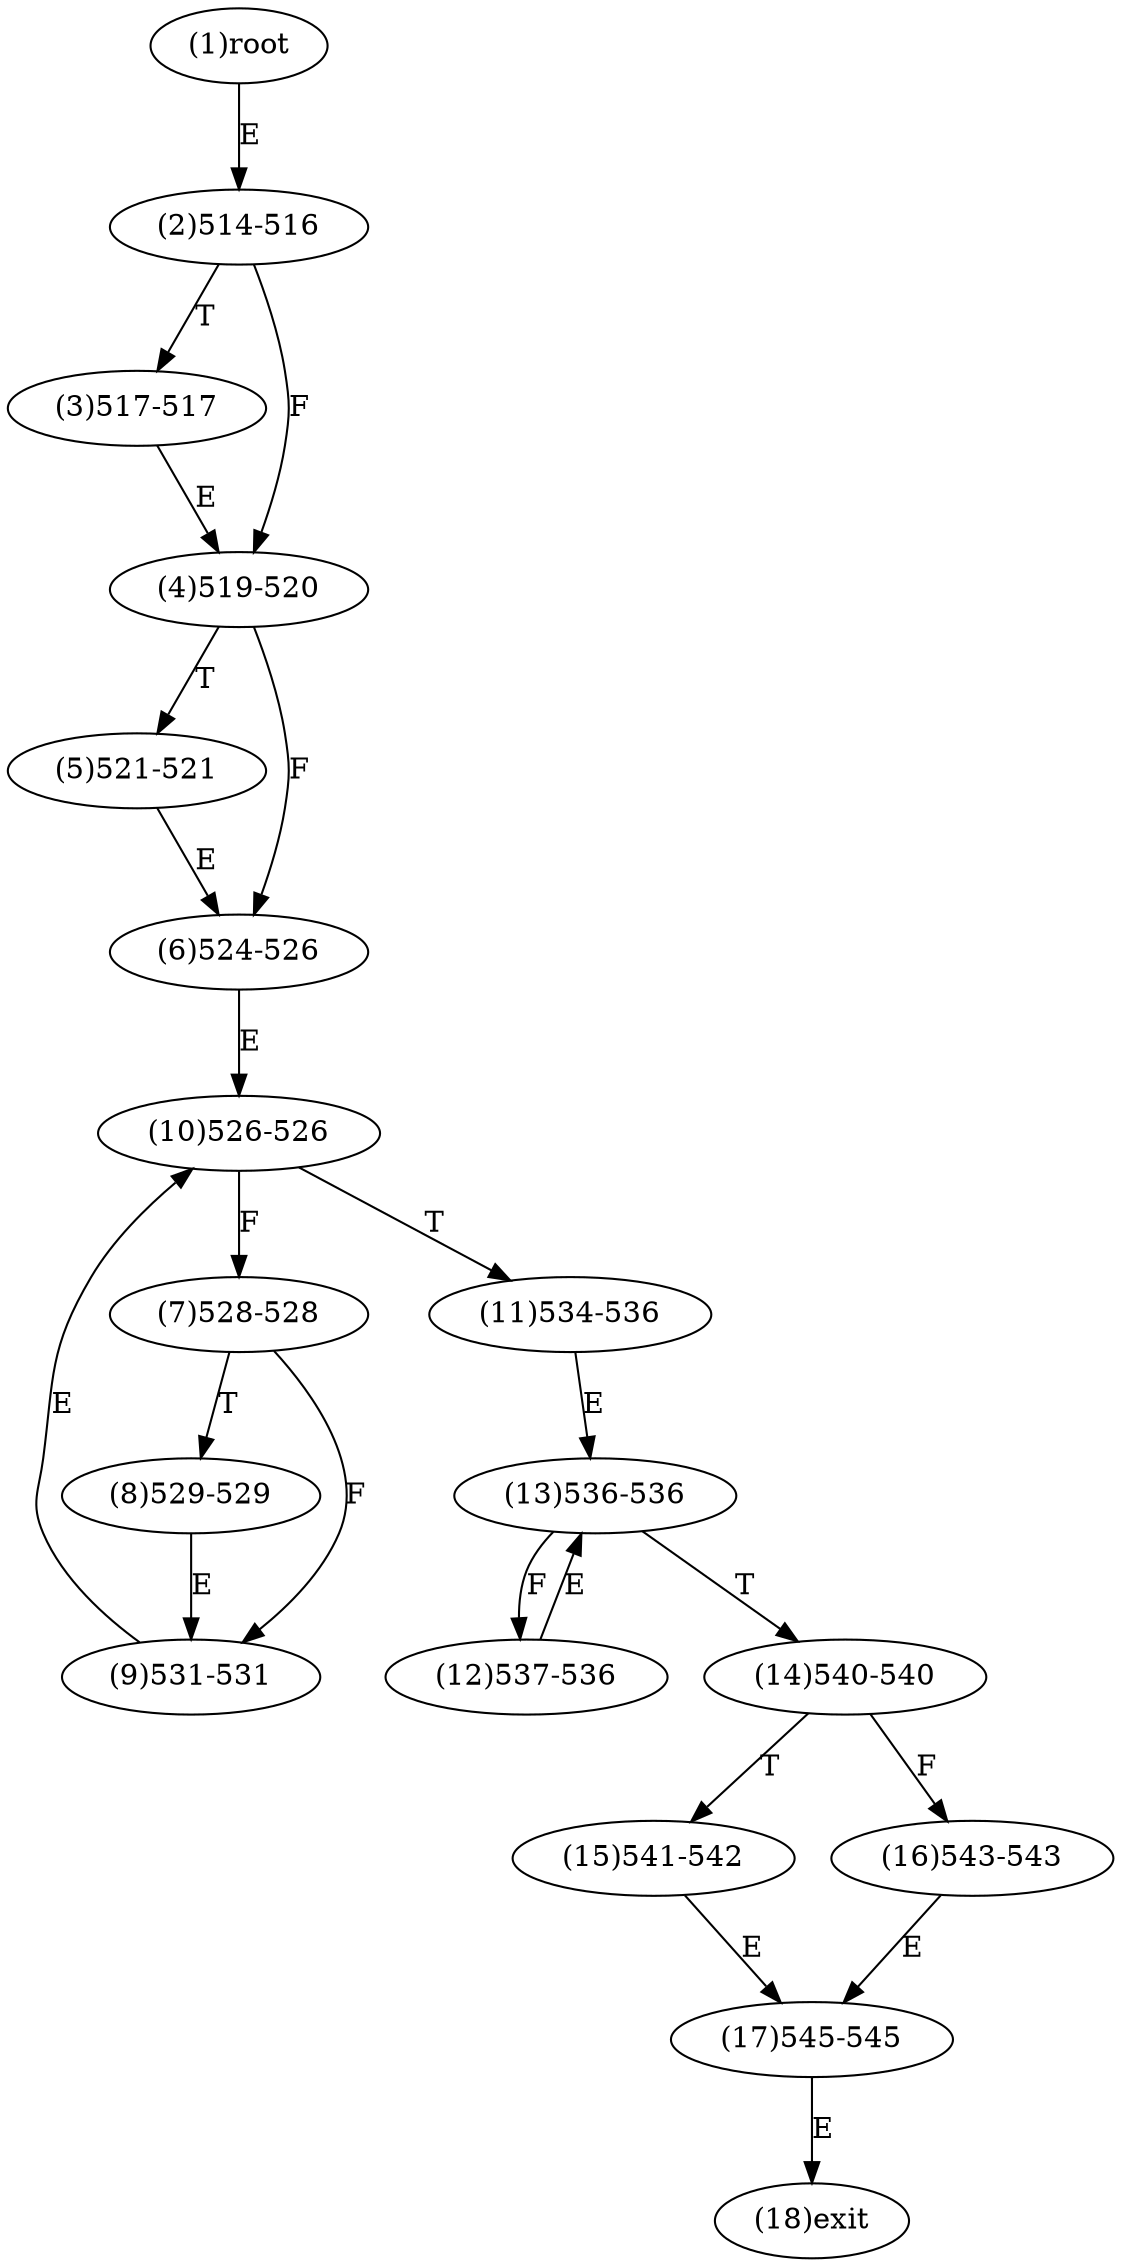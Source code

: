 digraph "" { 
1[ label="(1)root"];
2[ label="(2)514-516"];
3[ label="(3)517-517"];
4[ label="(4)519-520"];
5[ label="(5)521-521"];
6[ label="(6)524-526"];
7[ label="(7)528-528"];
8[ label="(8)529-529"];
9[ label="(9)531-531"];
10[ label="(10)526-526"];
11[ label="(11)534-536"];
12[ label="(12)537-536"];
13[ label="(13)536-536"];
14[ label="(14)540-540"];
15[ label="(15)541-542"];
17[ label="(17)545-545"];
16[ label="(16)543-543"];
18[ label="(18)exit"];
1->2[ label="E"];
2->4[ label="F"];
2->3[ label="T"];
3->4[ label="E"];
4->6[ label="F"];
4->5[ label="T"];
5->6[ label="E"];
6->10[ label="E"];
7->9[ label="F"];
7->8[ label="T"];
8->9[ label="E"];
9->10[ label="E"];
10->7[ label="F"];
10->11[ label="T"];
11->13[ label="E"];
12->13[ label="E"];
13->12[ label="F"];
13->14[ label="T"];
14->16[ label="F"];
14->15[ label="T"];
15->17[ label="E"];
16->17[ label="E"];
17->18[ label="E"];
}